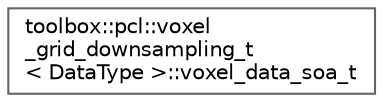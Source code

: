 digraph "Graphical Class Hierarchy"
{
 // LATEX_PDF_SIZE
  bgcolor="transparent";
  edge [fontname=Helvetica,fontsize=10,labelfontname=Helvetica,labelfontsize=10];
  node [fontname=Helvetica,fontsize=10,shape=box,height=0.2,width=0.4];
  rankdir="LR";
  Node0 [id="Node000000",label="toolbox::pcl::voxel\l_grid_downsampling_t\l\< DataType \>::voxel_data_soa_t",height=0.2,width=0.4,color="grey40", fillcolor="white", style="filled",URL="$structtoolbox_1_1pcl_1_1voxel__grid__downsampling__t_1_1voxel__data__soa__t.html",tooltip=" "];
}

